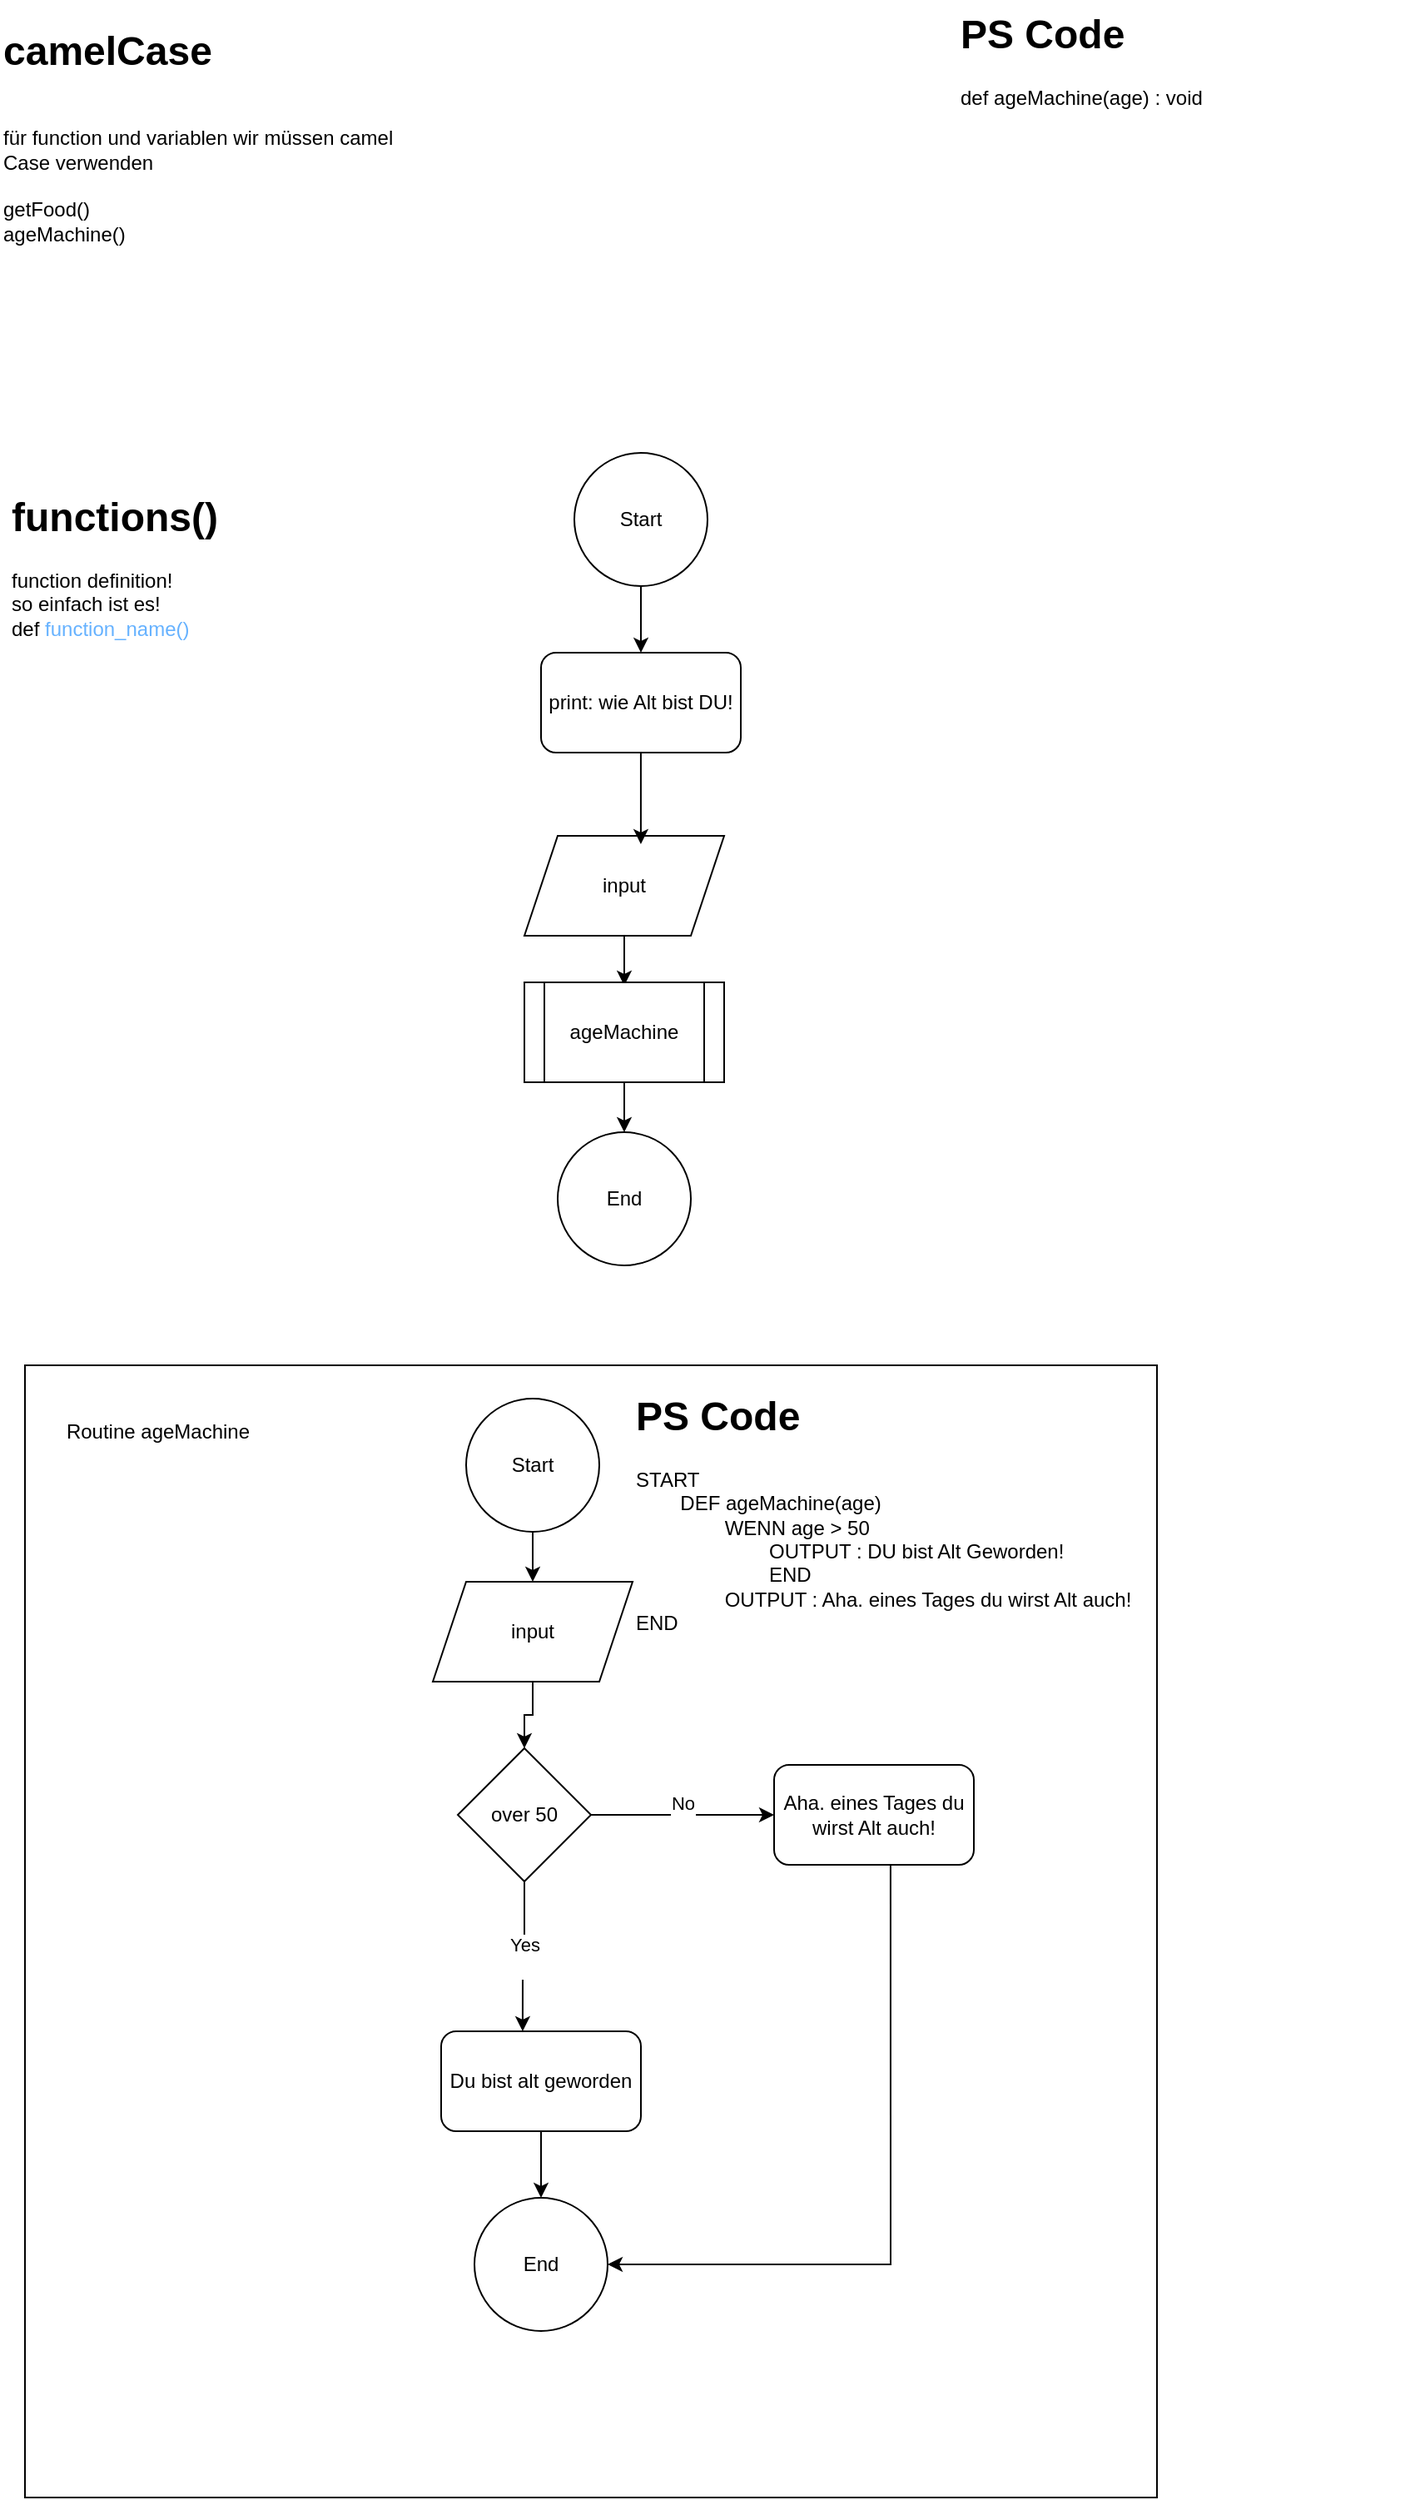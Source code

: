 <mxfile version="28.1.2">
  <diagram name="Seite-1" id="9htdHQh2Gkh2-TxReFRK">
    <mxGraphModel dx="2253" dy="2010" grid="1" gridSize="10" guides="1" tooltips="1" connect="1" arrows="1" fold="1" page="1" pageScale="1" pageWidth="827" pageHeight="1169" math="0" shadow="0">
      <root>
        <mxCell id="0" />
        <mxCell id="1" parent="0" />
        <mxCell id="riFpit6faF4QN9nIueob-2" value="End" style="ellipse;whiteSpace=wrap;html=1;aspect=fixed;" parent="1" vertex="1">
          <mxGeometry x="270" y="-430" width="80" height="80" as="geometry" />
        </mxCell>
        <mxCell id="riFpit6faF4QN9nIueob-5" style="edgeStyle=orthogonalEdgeStyle;rounded=0;orthogonalLoop=1;jettySize=auto;html=1;exitX=0.5;exitY=1;exitDx=0;exitDy=0;entryX=0.5;entryY=0;entryDx=0;entryDy=0;" parent="1" source="riFpit6faF4QN9nIueob-3" target="riFpit6faF4QN9nIueob-4" edge="1">
          <mxGeometry relative="1" as="geometry" />
        </mxCell>
        <mxCell id="riFpit6faF4QN9nIueob-3" value="Start" style="ellipse;whiteSpace=wrap;html=1;aspect=fixed;" parent="1" vertex="1">
          <mxGeometry x="280" y="-838" width="80" height="80" as="geometry" />
        </mxCell>
        <mxCell id="riFpit6faF4QN9nIueob-4" value="print: wie Alt bist DU!" style="rounded=1;whiteSpace=wrap;html=1;" parent="1" vertex="1">
          <mxGeometry x="260" y="-718" width="120" height="60" as="geometry" />
        </mxCell>
        <mxCell id="riFpit6faF4QN9nIueob-16" style="edgeStyle=orthogonalEdgeStyle;rounded=0;orthogonalLoop=1;jettySize=auto;html=1;" parent="1" source="riFpit6faF4QN9nIueob-6" edge="1">
          <mxGeometry relative="1" as="geometry">
            <mxPoint x="310" y="-518" as="targetPoint" />
          </mxGeometry>
        </mxCell>
        <mxCell id="riFpit6faF4QN9nIueob-6" value="input" style="shape=parallelogram;perimeter=parallelogramPerimeter;whiteSpace=wrap;html=1;fixedSize=1;" parent="1" vertex="1">
          <mxGeometry x="250" y="-608" width="120" height="60" as="geometry" />
        </mxCell>
        <mxCell id="riFpit6faF4QN9nIueob-7" style="edgeStyle=orthogonalEdgeStyle;rounded=0;orthogonalLoop=1;jettySize=auto;html=1;entryX=0.583;entryY=0.083;entryDx=0;entryDy=0;entryPerimeter=0;" parent="1" source="riFpit6faF4QN9nIueob-4" target="riFpit6faF4QN9nIueob-6" edge="1">
          <mxGeometry relative="1" as="geometry" />
        </mxCell>
        <mxCell id="rnc66AZNDr8r3J6DurW0-2" value="&lt;h1 style=&quot;margin-top: 0px;&quot;&gt;functions()&lt;/h1&gt;&lt;div&gt;function definition!&lt;/div&gt;&lt;div&gt;so einfach ist es!&lt;/div&gt;&lt;div&gt;def&lt;font&gt; &lt;font style=&quot;color: rgb(102, 178, 255);&quot;&gt;function_name()&lt;/font&gt;&lt;/font&gt;&lt;/div&gt;" style="text;html=1;whiteSpace=wrap;overflow=hidden;rounded=0;" vertex="1" parent="1">
          <mxGeometry x="-60" y="-820" width="240" height="130" as="geometry" />
        </mxCell>
        <mxCell id="rnc66AZNDr8r3J6DurW0-4" value="&lt;h1 style=&quot;margin-top: 0px;&quot;&gt;camelCase&lt;/h1&gt;&lt;div&gt;&lt;br&gt;&lt;/div&gt;&lt;div&gt;für function und variablen wir müssen camel Case verwenden&lt;/div&gt;&lt;div&gt;&lt;br&gt;&lt;/div&gt;&lt;div&gt;getFood()&lt;/div&gt;&lt;div&gt;ageMachine()&lt;/div&gt;&lt;div&gt;&lt;br&gt;&lt;/div&gt;" style="text;html=1;whiteSpace=wrap;overflow=hidden;rounded=0;" vertex="1" parent="1">
          <mxGeometry x="-65" y="-1100" width="250" height="200" as="geometry" />
        </mxCell>
        <mxCell id="rnc66AZNDr8r3J6DurW0-5" value="&lt;h1 style=&quot;margin-top: 0px;&quot;&gt;PS Code&lt;/h1&gt;&lt;div&gt;def ageMachine(age) : void&lt;/div&gt;&lt;div&gt;&lt;span style=&quot;white-space: pre;&quot;&gt;&#x9;&lt;/span&gt;&lt;br&gt;&lt;/div&gt;" style="text;html=1;whiteSpace=wrap;overflow=hidden;rounded=0;" vertex="1" parent="1">
          <mxGeometry x="510" y="-1110" width="280" height="490" as="geometry" />
        </mxCell>
        <mxCell id="rnc66AZNDr8r3J6DurW0-18" value="&lt;span style=&quot;color: rgba(0, 0, 0, 0); font-family: monospace; font-size: 0px; text-align: start; text-wrap-mode: nowrap;&quot;&gt;%3CmxGraphModel%3E%3Croot%3E%3CmxCell%20id%3D%220%22%2F%3E%3CmxCell%20id%3D%221%22%20parent%3D%220%22%2F%3E%3CmxCell%20id%3D%222%22%20style%3D%22edgeStyle%3DorthogonalEdgeStyle%3Brounded%3D0%3BorthogonalLoop%3D1%3BjettySize%3Dauto%3Bhtml%3D1%3BexitX%3D0.5%3BexitY%3D1%3BexitDx%3D0%3BexitDy%3D0%3BentryX%3D0.5%3BentryY%3D0%3BentryDx%3D0%3BentryDy%3D0%3B%22%20edge%3D%221%22%20target%3D%223%22%20parent%3D%221%22%3E%3CmxGeometry%20relative%3D%221%22%20as%3D%22geometry%22%3E%3CmxPoint%20x%3D%22320%22%20y%3D%22-760%22%20as%3D%22sourcePoint%22%2F%3E%3C%2FmxGeometry%3E%3C%2FmxCell%3E%3CmxCell%20id%3D%223%22%20value%3D%22print%3A%20wie%20Alt%20bist%20DU!%22%20style%3D%22rounded%3D1%3BwhiteSpace%3Dwrap%3Bhtml%3D1%3B%22%20vertex%3D%221%22%20parent%3D%221%22%3E%3CmxGeometry%20x%3D%22260%22%20y%3D%22-720%22%20width%3D%22120%22%20height%3D%2260%22%20as%3D%22geometry%22%2F%3E%3C%2FmxCell%3E%3CmxCell%20id%3D%224%22%20style%3D%22edgeStyle%3DorthogonalEdgeStyle%3Brounded%3D0%3BorthogonalLoop%3D1%3BjettySize%3Dauto%3Bhtml%3D1%3B%22%20edge%3D%221%22%20source%3D%225%22%20target%3D%229%22%20parent%3D%221%22%3E%3CmxGeometry%20relative%3D%221%22%20as%3D%22geometry%22%2F%3E%3C%2FmxCell%3E%3CmxCell%20id%3D%225%22%20value%3D%22input%22%20style%3D%22shape%3Dparallelogram%3Bperimeter%3DparallelogramPerimeter%3BwhiteSpace%3Dwrap%3Bhtml%3D1%3BfixedSize%3D1%3B%22%20vertex%3D%221%22%20parent%3D%221%22%3E%3CmxGeometry%20x%3D%22250%22%20y%3D%22-610%22%20width%3D%22120%22%20height%3D%2260%22%20as%3D%22geometry%22%2F%3E%3C%2FmxCell%3E%3CmxCell%20id%3D%226%22%20style%3D%22edgeStyle%3DorthogonalEdgeStyle%3Brounded%3D0%3BorthogonalLoop%3D1%3BjettySize%3Dauto%3Bhtml%3D1%3BentryX%3D0.583%3BentryY%3D0.083%3BentryDx%3D0%3BentryDy%3D0%3BentryPerimeter%3D0%3B%22%20edge%3D%221%22%20source%3D%223%22%20target%3D%225%22%20parent%3D%221%22%3E%3CmxGeometry%20relative%3D%221%22%20as%3D%22geometry%22%2F%3E%3C%2FmxCell%3E%3CmxCell%20id%3D%227%22%20value%3D%22No%26lt%3Bdiv%26gt%3B%26lt%3Bbr%26gt%3B%26lt%3B%2Fdiv%26gt%3B%22%20style%3D%22edgeStyle%3DorthogonalEdgeStyle%3Brounded%3D0%3BorthogonalLoop%3D1%3BjettySize%3Dauto%3Bhtml%3D1%3BexitX%3D1%3BexitY%3D0.5%3BexitDx%3D0%3BexitDy%3D0%3B%22%20edge%3D%221%22%20source%3D%229%22%20target%3D%2210%22%20parent%3D%221%22%3E%3CmxGeometry%20relative%3D%221%22%20as%3D%22geometry%22%2F%3E%3C%2FmxCell%3E%3CmxCell%20id%3D%228%22%20value%3D%22Yes%26lt%3Bdiv%26gt%3B%26lt%3Bbr%26gt%3B%26lt%3B%2Fdiv%26gt%3B%22%20style%3D%22edgeStyle%3DorthogonalEdgeStyle%3Brounded%3D0%3BorthogonalLoop%3D1%3BjettySize%3Dauto%3Bhtml%3D1%3BexitX%3D0.5%3BexitY%3D1%3BexitDx%3D0%3BexitDy%3D0%3BentryX%3D0.408%3BentryY%3D0%3BentryDx%3D0%3BentryDy%3D0%3BentryPerimeter%3D0%3B%22%20edge%3D%221%22%20source%3D%229%22%20target%3D%2212%22%20parent%3D%221%22%3E%3CmxGeometry%20relative%3D%221%22%20as%3D%22geometry%22%3E%3CmxPoint%20x%3D%22310%22%20y%3D%22-400%22%20as%3D%22targetPoint%22%2F%3E%3C%2FmxGeometry%3E%3C%2FmxCell%3E%3CmxCell%20id%3D%229%22%20value%3D%22over%2050%22%20style%3D%22rhombus%3BwhiteSpace%3Dwrap%3Bhtml%3D1%3B%22%20vertex%3D%221%22%20parent%3D%221%22%3E%3CmxGeometry%20x%3D%22270%22%20y%3D%22-520%22%20width%3D%2280%22%20height%3D%2280%22%20as%3D%22geometry%22%2F%3E%3C%2FmxCell%3E%3CmxCell%20id%3D%2210%22%20value%3D%22Aha.%20eines%20Tages%20du%20wirst%20Alt%20auch!%22%20style%3D%22rounded%3D1%3BwhiteSpace%3Dwrap%3Bhtml%3D1%3B%22%20vertex%3D%221%22%20parent%3D%221%22%3E%3CmxGeometry%20x%3D%22414%22%20y%3D%22-510%22%20width%3D%22120%22%20height%3D%2260%22%20as%3D%22geometry%22%2F%3E%3C%2FmxCell%3E%3CmxCell%20id%3D%2211%22%20style%3D%22edgeStyle%3DorthogonalEdgeStyle%3Brounded%3D0%3BorthogonalLoop%3D1%3BjettySize%3Dauto%3Bhtml%3D1%3BentryX%3D0.5%3BentryY%3D0%3BentryDx%3D0%3BentryDy%3D0%3B%22%20edge%3D%221%22%20source%3D%2212%22%20parent%3D%221%22%3E%3CmxGeometry%20relative%3D%221%22%20as%3D%22geometry%22%3E%3CmxPoint%20x%3D%22320%22%20y%3D%22-170%22%20as%3D%22targetPoint%22%2F%3E%3C%2FmxGeometry%3E%3C%2FmxCell%3E%3CmxCell%20id%3D%2212%22%20value%3D%22Du%20bist%20alt%20geworden%22%20style%3D%22rounded%3D1%3BwhiteSpace%3Dwrap%3Bhtml%3D1%3B%22%20vertex%3D%221%22%20parent%3D%221%22%3E%3CmxGeometry%20x%3D%22260%22%20y%3D%22-390%22%20width%3D%22120%22%20height%3D%2260%22%20as%3D%22geometry%22%2F%3E%3C%2FmxCell%3E%3CmxCell%20id%3D%2213%22%20style%3D%22edgeStyle%3DorthogonalEdgeStyle%3Brounded%3D0%3BorthogonalLoop%3D1%3BjettySize%3Dauto%3Bhtml%3D1%3BentryX%3D1.013%3BentryY%3D0.613%3BentryDx%3D0%3BentryDy%3D0%3BentryPerimeter%3D0%3B%22%20edge%3D%221%22%20source%3D%2210%22%20parent%3D%221%22%3E%3CmxGeometry%20relative%3D%221%22%20as%3D%22geometry%22%3E%3CArray%20as%3D%22points%22%3E%3CmxPoint%20x%3D%22570%22%20y%3D%22-480%22%2F%3E%3CmxPoint%20x%3D%22570%22%20y%3D%22-121%22%2F%3E%3C%2FArray%3E%3CmxPoint%20x%3D%22361%22%20y%3D%22-121%22%20as%3D%22targetPoint%22%2F%3E%3C%2FmxGeometry%3E%3C%2FmxCell%3E%3C%2Froot%3E%3C%2FmxGraphModel%3E&lt;/span&gt;" style="whiteSpace=wrap;html=1;aspect=fixed;" vertex="1" parent="1">
          <mxGeometry x="-50" y="-290" width="680" height="680" as="geometry" />
        </mxCell>
        <mxCell id="rnc66AZNDr8r3J6DurW0-19" value="End" style="ellipse;whiteSpace=wrap;html=1;aspect=fixed;" vertex="1" parent="1">
          <mxGeometry x="220" y="210" width="80" height="80" as="geometry" />
        </mxCell>
        <mxCell id="rnc66AZNDr8r3J6DurW0-37" value="" style="edgeStyle=orthogonalEdgeStyle;rounded=0;orthogonalLoop=1;jettySize=auto;html=1;" edge="1" parent="1" source="rnc66AZNDr8r3J6DurW0-21" target="rnc66AZNDr8r3J6DurW0-24">
          <mxGeometry relative="1" as="geometry" />
        </mxCell>
        <mxCell id="rnc66AZNDr8r3J6DurW0-21" value="Start" style="ellipse;whiteSpace=wrap;html=1;aspect=fixed;" vertex="1" parent="1">
          <mxGeometry x="215" y="-270" width="80" height="80" as="geometry" />
        </mxCell>
        <mxCell id="rnc66AZNDr8r3J6DurW0-38" value="" style="edgeStyle=orthogonalEdgeStyle;rounded=0;orthogonalLoop=1;jettySize=auto;html=1;" edge="1" parent="1" source="rnc66AZNDr8r3J6DurW0-24" target="rnc66AZNDr8r3J6DurW0-28">
          <mxGeometry relative="1" as="geometry" />
        </mxCell>
        <mxCell id="rnc66AZNDr8r3J6DurW0-24" value="input" style="shape=parallelogram;perimeter=parallelogramPerimeter;whiteSpace=wrap;html=1;fixedSize=1;" vertex="1" parent="1">
          <mxGeometry x="195" y="-160" width="120" height="60" as="geometry" />
        </mxCell>
        <mxCell id="rnc66AZNDr8r3J6DurW0-26" value="No&lt;div&gt;&lt;br&gt;&lt;/div&gt;" style="edgeStyle=orthogonalEdgeStyle;rounded=0;orthogonalLoop=1;jettySize=auto;html=1;exitX=1;exitY=0.5;exitDx=0;exitDy=0;" edge="1" parent="1" source="rnc66AZNDr8r3J6DurW0-28" target="rnc66AZNDr8r3J6DurW0-29">
          <mxGeometry relative="1" as="geometry" />
        </mxCell>
        <mxCell id="rnc66AZNDr8r3J6DurW0-27" value="Yes&lt;div&gt;&lt;br&gt;&lt;/div&gt;" style="edgeStyle=orthogonalEdgeStyle;rounded=0;orthogonalLoop=1;jettySize=auto;html=1;exitX=0.5;exitY=1;exitDx=0;exitDy=0;entryX=0.408;entryY=0;entryDx=0;entryDy=0;entryPerimeter=0;" edge="1" parent="1" source="rnc66AZNDr8r3J6DurW0-28" target="rnc66AZNDr8r3J6DurW0-31">
          <mxGeometry relative="1" as="geometry">
            <mxPoint x="245" y="597" as="targetPoint" />
          </mxGeometry>
        </mxCell>
        <mxCell id="rnc66AZNDr8r3J6DurW0-28" value="over 50" style="rhombus;whiteSpace=wrap;html=1;" vertex="1" parent="1">
          <mxGeometry x="210" y="-60" width="80" height="80" as="geometry" />
        </mxCell>
        <mxCell id="rnc66AZNDr8r3J6DurW0-29" value="Aha. eines Tages du wirst Alt auch!" style="rounded=1;whiteSpace=wrap;html=1;" vertex="1" parent="1">
          <mxGeometry x="400" y="-50" width="120" height="60" as="geometry" />
        </mxCell>
        <mxCell id="rnc66AZNDr8r3J6DurW0-33" value="" style="edgeStyle=orthogonalEdgeStyle;rounded=0;orthogonalLoop=1;jettySize=auto;html=1;" edge="1" parent="1" source="rnc66AZNDr8r3J6DurW0-31" target="rnc66AZNDr8r3J6DurW0-19">
          <mxGeometry relative="1" as="geometry" />
        </mxCell>
        <mxCell id="rnc66AZNDr8r3J6DurW0-31" value="Du bist alt geworden" style="rounded=1;whiteSpace=wrap;html=1;" vertex="1" parent="1">
          <mxGeometry x="200" y="110" width="120" height="60" as="geometry" />
        </mxCell>
        <mxCell id="rnc66AZNDr8r3J6DurW0-34" value="Routine ageMachine" style="text;html=1;align=center;verticalAlign=middle;whiteSpace=wrap;rounded=0;" vertex="1" parent="1">
          <mxGeometry x="-30" y="-280" width="120" height="60" as="geometry" />
        </mxCell>
        <mxCell id="rnc66AZNDr8r3J6DurW0-36" value="" style="edgeStyle=orthogonalEdgeStyle;rounded=0;orthogonalLoop=1;jettySize=auto;html=1;" edge="1" parent="1" source="rnc66AZNDr8r3J6DurW0-35" target="riFpit6faF4QN9nIueob-2">
          <mxGeometry relative="1" as="geometry" />
        </mxCell>
        <mxCell id="rnc66AZNDr8r3J6DurW0-35" value="ageMachine" style="shape=process;whiteSpace=wrap;html=1;backgroundOutline=1;" vertex="1" parent="1">
          <mxGeometry x="250" y="-520" width="120" height="60" as="geometry" />
        </mxCell>
        <mxCell id="rnc66AZNDr8r3J6DurW0-45" value="&lt;h1 style=&quot;margin-top: 0px;&quot;&gt;PS Code&lt;/h1&gt;&lt;div&gt;START&lt;/div&gt;&lt;div&gt;&lt;span style=&quot;white-space: pre;&quot;&gt;&#x9;&lt;/span&gt;DEF ageMachine(age)&lt;br&gt;&lt;/div&gt;&lt;div&gt;&lt;span style=&quot;white-space: pre;&quot;&gt;&#x9;&lt;/span&gt;&lt;span style=&quot;white-space: pre;&quot;&gt;&#x9;&lt;/span&gt;WENN age &amp;gt; 50&lt;br&gt;&lt;/div&gt;&lt;div&gt;&lt;span style=&quot;white-space: pre;&quot;&gt;&#x9;&lt;/span&gt;&lt;span style=&quot;white-space: pre;&quot;&gt;&#x9;&lt;/span&gt;&lt;span style=&quot;white-space: pre;&quot;&gt;&#x9;&lt;/span&gt;OUTPUT : DU bist Alt Geworden!&lt;br&gt;&lt;/div&gt;&lt;div&gt;&lt;span style=&quot;white-space: pre;&quot;&gt;&#x9;&lt;/span&gt;&lt;span style=&quot;white-space: pre;&quot;&gt;&#x9;&lt;/span&gt;&lt;span style=&quot;white-space: pre;&quot;&gt;&#x9;&lt;/span&gt;END&lt;br&gt;&lt;/div&gt;&lt;div&gt;&lt;span style=&quot;white-space: pre;&quot;&gt;&#x9;&lt;/span&gt;&lt;span style=&quot;white-space: pre;&quot;&gt;&#x9;&lt;/span&gt;OUTPUT : Aha. eines Tages du wirst Alt auch!&lt;br&gt;&lt;/div&gt;&lt;div&gt;END&lt;/div&gt;" style="text;html=1;whiteSpace=wrap;overflow=hidden;rounded=0;" vertex="1" parent="1">
          <mxGeometry x="315" y="-280" width="340" height="170" as="geometry" />
        </mxCell>
        <mxCell id="rnc66AZNDr8r3J6DurW0-57" value="" style="endArrow=classic;html=1;rounded=0;entryX=1;entryY=0.5;entryDx=0;entryDy=0;exitX=0.583;exitY=1;exitDx=0;exitDy=0;exitPerimeter=0;" edge="1" parent="1" source="rnc66AZNDr8r3J6DurW0-29" target="rnc66AZNDr8r3J6DurW0-19">
          <mxGeometry width="50" height="50" relative="1" as="geometry">
            <mxPoint x="520" y="-20" as="sourcePoint" />
            <mxPoint x="570" y="-70" as="targetPoint" />
            <Array as="points">
              <mxPoint x="470" y="250" />
            </Array>
          </mxGeometry>
        </mxCell>
      </root>
    </mxGraphModel>
  </diagram>
</mxfile>
